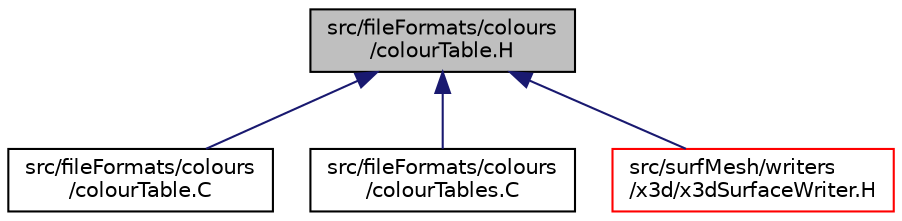 digraph "src/fileFormats/colours/colourTable.H"
{
  bgcolor="transparent";
  edge [fontname="Helvetica",fontsize="10",labelfontname="Helvetica",labelfontsize="10"];
  node [fontname="Helvetica",fontsize="10",shape=record];
  Node1 [label="src/fileFormats/colours\l/colourTable.H",height=0.2,width=0.4,color="black", fillcolor="grey75", style="filled" fontcolor="black"];
  Node1 -> Node2 [dir="back",color="midnightblue",fontsize="10",style="solid",fontname="Helvetica"];
  Node2 [label="src/fileFormats/colours\l/colourTable.C",height=0.2,width=0.4,color="black",URL="$colourTable_8C.html"];
  Node1 -> Node3 [dir="back",color="midnightblue",fontsize="10",style="solid",fontname="Helvetica"];
  Node3 [label="src/fileFormats/colours\l/colourTables.C",height=0.2,width=0.4,color="black",URL="$colourTables_8C.html"];
  Node1 -> Node4 [dir="back",color="midnightblue",fontsize="10",style="solid",fontname="Helvetica"];
  Node4 [label="src/surfMesh/writers\l/x3d/x3dSurfaceWriter.H",height=0.2,width=0.4,color="red",URL="$x3dSurfaceWriter_8H.html"];
}
